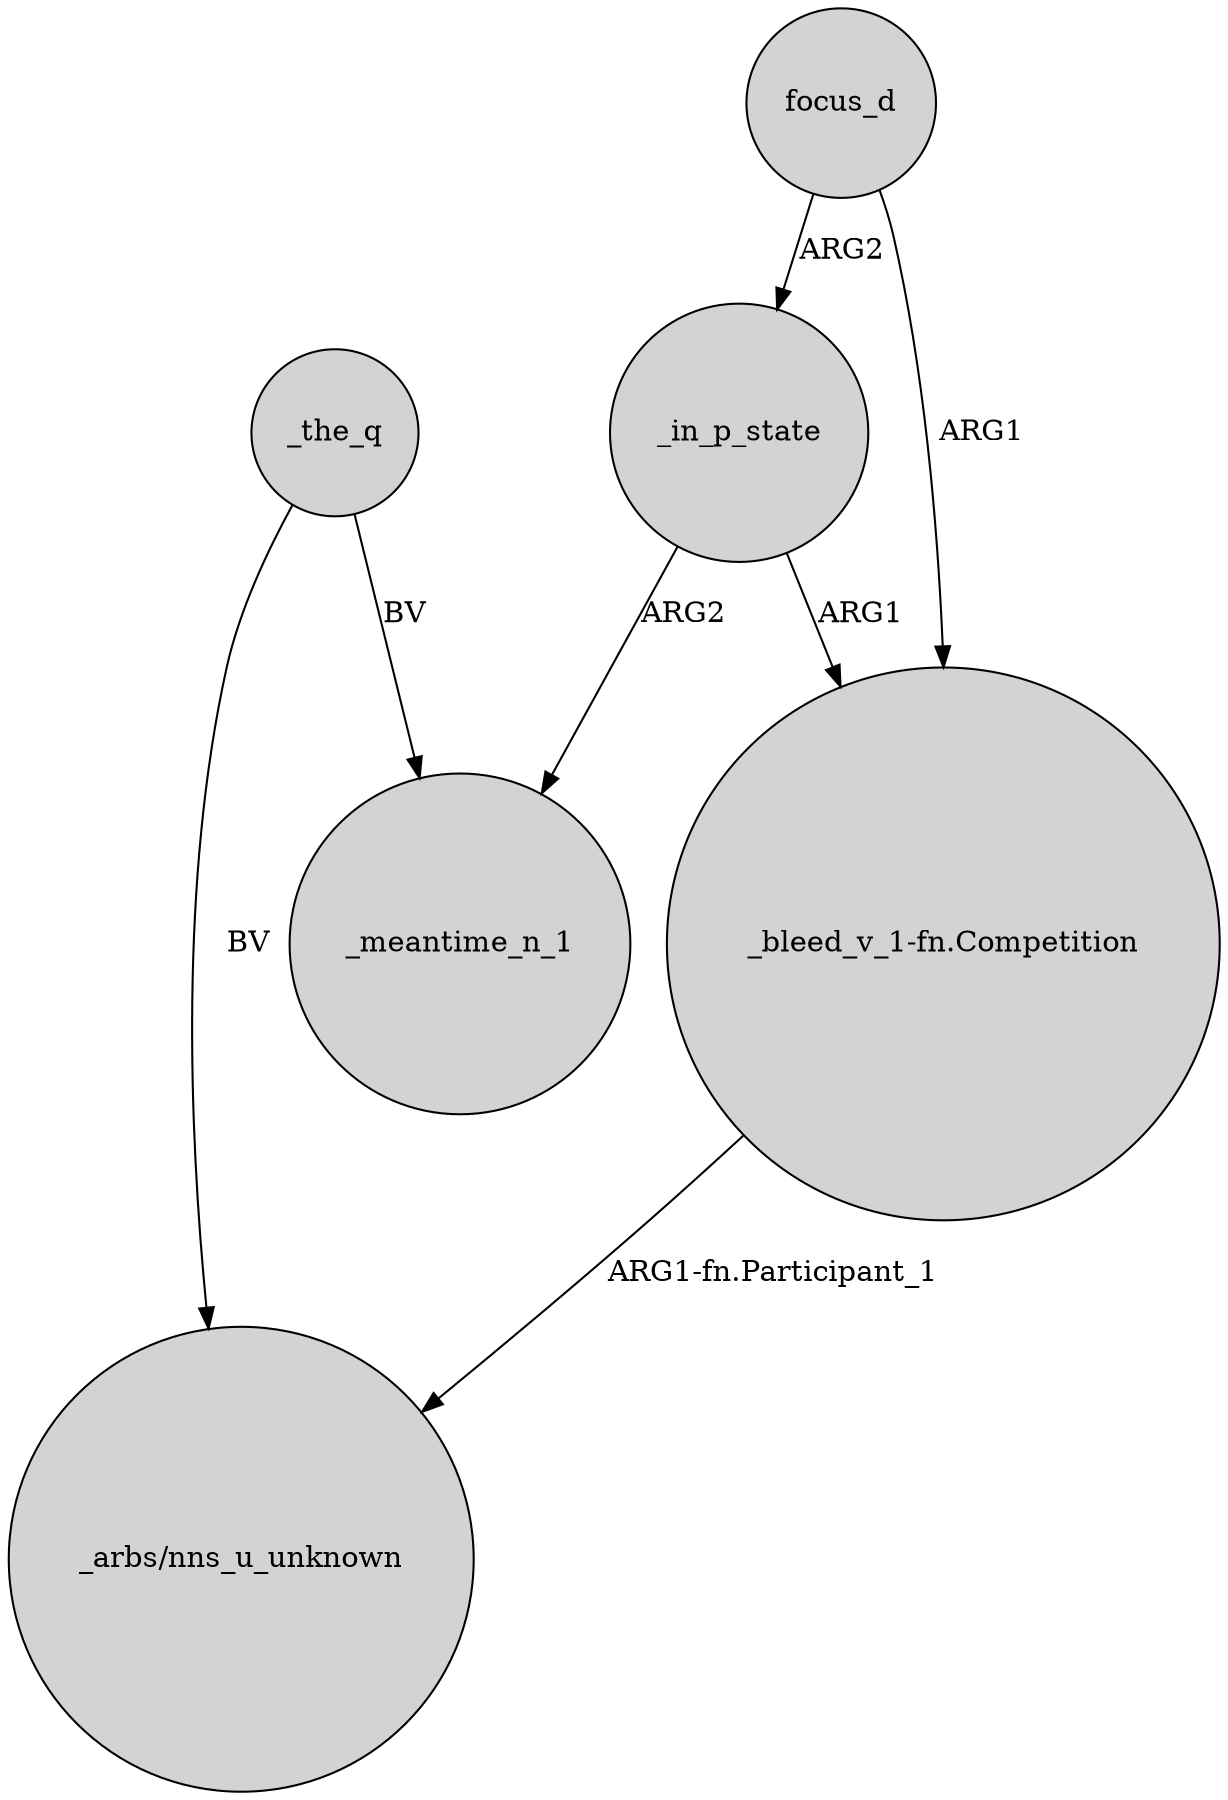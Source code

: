 digraph {
	node [shape=circle style=filled]
	"_bleed_v_1-fn.Competition" -> "_arbs/nns_u_unknown" [label="ARG1-fn.Participant_1"]
	focus_d -> "_bleed_v_1-fn.Competition" [label=ARG1]
	_the_q -> "_arbs/nns_u_unknown" [label=BV]
	focus_d -> _in_p_state [label=ARG2]
	_in_p_state -> "_bleed_v_1-fn.Competition" [label=ARG1]
	_in_p_state -> _meantime_n_1 [label=ARG2]
	_the_q -> _meantime_n_1 [label=BV]
}
